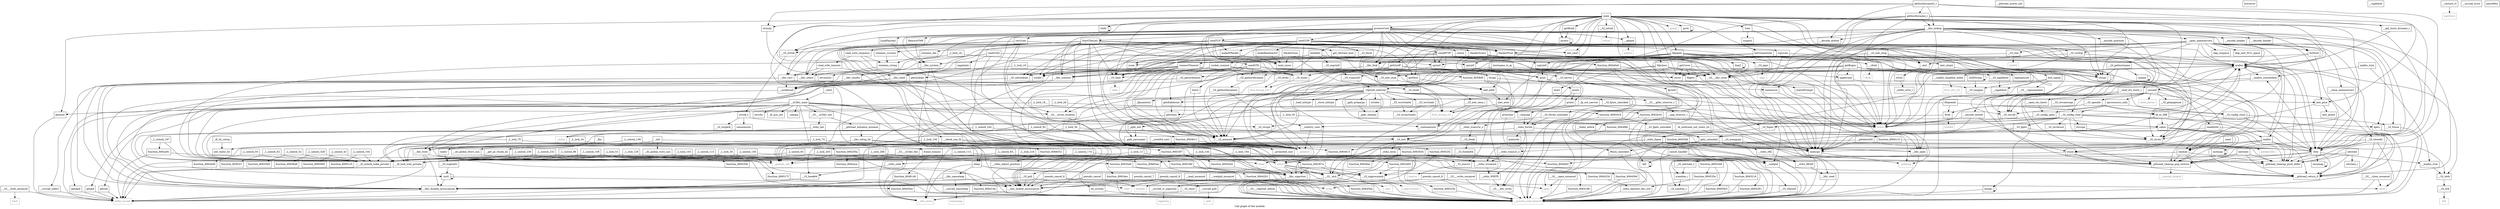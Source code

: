 digraph "Call graph of the module." {
  label="Call graph of the module.";
  node [shape=record];

  Node_matchPrompt [label="{matchPrompt}"];
  Node_contains_fail [label="{contains_fail}"];
  Node_contains_string [label="{contains_string}"];
  Node_chdir [label="{chdir}"];
  Node_readUntil [label="{readUntil}"];
  Node__stdio_init [label="{_stdio_init}"];
  Node_HackerScan2 [label="{HackerScan2}"];
  Node_StartTheLelz [label="{StartTheLelz}"];
  Node_LoopPayload [label="{LoopPayload}"];
  Node_botkiller [label="{botkiller}"];
  Node_dup2 [label="{dup2}"];
  Node_RemoveTMP [label="{RemoveTMP}"];
  Node___GI_inet_ntoa [label="{__GI_inet_ntoa}"];
  Node_sendSTD [label="{sendSTD}"];
  Node_function_805fc57 [label="{function_805fc57}"];
  Node__stdio_term [label="{_stdio_term}"];
  Node_getdtablesize [label="{getdtablesize}"];
  Node_socket_connect [label="{socket_connect}"];
  Node_geteuid [label="{geteuid}"];
  Node___syscall_select [label="{__syscall_select}"];
  Node_sendUDP [label="{sendUDP}"];
  Node___libc_select [label="{__libc_select}"];
  Node___GI_setsid [label="{__GI_setsid}"];
  Node___stdio_wcommit [label="{__stdio_wcommit}"];
  Node_sendTCP [label="{sendTCP}"];
  Node_HackerScan [label="{HackerScan}"];
  Node_csum [label="{csum}"];
  Node_tcpcsum [label="{tcpcsum}"];
  Node_getrlimit [label="{getrlimit}"];
  Node___GI_sigprocmask [label="{__GI_sigprocmask}"];
  Node_processCmd [label="{processCmd}"];
  Node_makeIPPacket [label="{makeIPPacket}"];
  Node___GI_vfprintf [label="{__GI_vfprintf}"];
  Node_ioctl [label="{ioctl}"];
  Node_initConnection [label="{initConnection}"];
  Node_sclose [label="{sclose}"];
  Node_kill [label="{kill}"];
  Node_sendHTTP [label="{sendHTTP}"];
  Node___GI_pipe [label="{__GI_pipe}"];
  Node___GI_time [label="{__GI_time}"];
  Node_getOurIP [label="{getOurIP}"];
  Node_isspace [label="{isspace}"];
  Node_getBuild [label="{getBuild}"];
  Node___GI_toupper [label="{__GI_toupper}"];
  Node_main [label="{main}"];
  Node___GI___errno_location [label="{__GI___errno_location}"];
  Node___GI___fcntl_nocancel [label="{__GI___fcntl_nocancel}"];
  Node_printf [color="gray50", fontcolor="gray50", label="{printf}"];
  Node_function_805fbf0 [label="{function_805fbf0}"];
  Node___libc_fcntl [label="{__libc_fcntl}"];
  Node___GI_snprintf [label="{__GI_snprintf}"];
  Node___GI__exit [label="{__GI__exit}"];
  Node_get_telstate_host [label="{get_telstate_host}"];
  Node_read_until_response [label="{read_until_response}"];
  Node_read_with_timeout [label="{read_with_timeout}"];
  Node_prctl [label="{prctl}"];
  Node_access [label="{access}"];
  Node___GI_vsnprintf [label="{__GI_vsnprintf}"];
  Node_contains_success [label="{contains_success}"];
  Node___GI_initstate_r [label="{__GI_initstate_r}"];
  Node_setstate_r [label="{setstate_r}"];
  Node_atol [label="{atol}"];
  Node_strtol [label="{strtol}"];
  Node__stdlib_strto_l [label="{_stdlib_strto_l}"];
  Node___GI_exit [label="{__GI_exit}"];
  Node_execl [label="{execl}"];
  Node_nprocessors_onln [label="{nprocessors_onln}"];
  Node_sysconf [label="{sysconf}"];
  Node___lll_lock_wait_private [label="{__lll_lock_wait_private}"];
  Node___lll_unlock_wake_private [label="{__lll_unlock_wake_private}"];
  Node___vfork [label="{__vfork}"];
  Node___libc_fork [label="{__libc_fork}"];
  Node_function_806295a [label="{function_806295a}"];
  Node_function_8062a81 [label="{function_8062a81}"];
  Node_function_8062aca [label="{function_8062aca}"];
  Node__L_lock_70 [label="{_L_lock_70}"];
  Node__L_unlock_167 [label="{_L_unlock_167}"];
  Node___linkin_atfork [label="{__linkin_atfork}"];
  Node___GI___register_atfork [label="{__GI___register_atfork}"];
  Node_function_8062b34 [label="{function_8062b34}"];
  Node_function_8062bd0 [label="{function_8062bd0}"];
  Node__L_lock_28 [label="{_L_lock_28}"];
  Node__L_unlock_93 [label="{_L_unlock_93}"];
  Node___getpid [label="{__getpid}"];
  Node___GI_raise [label="{__GI_raise}"];
  Node_sleep [label="{sleep}"];
  Node___GI___libc_close [label="{__GI___libc_close}"];
  Node___GI___close_nocancel [label="{__GI___close_nocancel}"];
  Node_pseudo_cancel_9 [label="{pseudo_cancel_9}"];
  Node___libc_open [label="{__libc_open}"];
  Node___GI___open_nocancel [label="{__GI___open_nocancel}"];
  Node_pseudo_cancel_8 [label="{pseudo_cancel_8}"];
  Node___GI___libc_write [label="{__GI___libc_write}"];
  Node___GI___write_nocancel [label="{__GI___write_nocancel}"];
  Node_pseudo_cancel_7 [label="{pseudo_cancel_7}"];
  Node___libc_read [label="{__libc_read}"];
  Node___read_nocancel [label="{__read_nocancel}"];
  Node_pseudo_cancel_6 [label="{pseudo_cancel_6}"];
  Node___waitpid [label="{__waitpid}"];
  Node___waitpid_nocancel [label="{__waitpid_nocancel}"];
  Node_pseudo_cancel [label="{pseudo_cancel}"];
  Node___libc_disable_asynccancel [label="{__libc_disable_asynccancel}"];
  Node___libc_enable_asynccancel [label="{__libc_enable_asynccancel}"];
  Node___pthread_return_0 [label="{__pthread_return_0}"];
  Node___pthread_mutex_init [label="{__pthread_mutex_init}"];
  Node__pthread_cleanup_push_defer [label="{_pthread_cleanup_push_defer}"];
  Node__pthread_cleanup_pop_restore [label="{_pthread_cleanup_pop_restore}"];
  Node___GI___uClibc_fini [label="{__GI___uClibc_fini}"];
  Node___check_one_fd [label="{__check_one_fd}"];
  Node___GI___uClibc_init [label="{__GI___uClibc_init}"];
  Node___uClibc_main [label="{__uClibc_main}"];
  Node_cancel_handler [label="{cancel_handler}"];
  Node_function_806336f [label="{function_806336f}"];
  Node_function_80633b9 [label="{function_80633b9}"];
  Node_do_system [label="{do_system}"];
  Node_function_80633f7 [label="{function_80633f7}"];
  Node_function_8063465 [label="{function_8063465}"];
  Node__ppfs_setargs [label="{_ppfs_setargs}"];
  Node__promoted_size [label="{_promoted_size}"];
  Node__ppfs_parsespec [label="{_ppfs_parsespec}"];
  Node___GI_fputs_unlocked [label="{__GI_fputs_unlocked}"];
  Node___GI_fwrite_unlocked [label="{__GI_fwrite_unlocked}"];
  Node_memcpy [label="{memcpy}"];
  Node___GI_memset [label="{__GI_memset}"];
  Node___GI_strchr [label="{__GI_strchr}"];
  Node___GI_strcoll [label="{__GI_strcoll}"];
  Node_strcpy [label="{strcpy}"];
  Node_strlen [color="gray50", fontcolor="gray50", label="{strlen}"];
  Node_strncpy [label="{strncpy}"];
  Node_strnlen [label="{strnlen}"];
  Node_strstr [label="{strstr}"];
  Node___GI___glibc_strerror_r [label="{__GI___glibc_strerror_r}"];
  Node___xpg_strerror_r [label="{__xpg_strerror_r}"];
  Node_bcopy [label="{bcopy}"];
  Node_bzero [label="{bzero}"];
  Node_strcasestr [label="{strcasestr}"];
  Node___GI_strtok [label="{__GI_strtok}"];
  Node_isatty [label="{isatty}"];
  Node___GI_tcgetattr [label="{__GI_tcgetattr}"];
  Node___GI_htons [label="{__GI_htons}"];
  Node___GI_htonl [label="{__GI_htonl}"];
  Node___GI_ntohs [label="{__GI_ntohs}"];
  Node___GI_ntohl [label="{__GI_ntohl}"];
  Node_hstrerror [label="{hstrerror}"];
  Node___GI_herror [label="{__GI_herror}"];
  Node___GI_inet_ntoa_r [label="{__GI_inet_ntoa_r}"];
  Node___GI_config_open [label="{__GI_config_open}"];
  Node___GI_wcrtomb [label="{__GI_wcrtomb}"];
  Node_inet_addr [label="{inet_addr}"];
  Node___GI_gethostbyname [label="{__GI_gethostbyname}"];
  Node___GI_gethostbyname2 [label="{__GI_gethostbyname2}"];
  Node___libc_connect [label="{__libc_connect}"];
  Node__L_unlock_62 [label="{_L_unlock_62}"];
  Node__charpad [label="{_charpad}"];
  Node__fp_out_narrow [label="{_fp_out_narrow}"];
  Node__vfprintf_internal [label="{_vfprintf_internal}"];
  Node__ppfs_init [label="{_ppfs_init}"];
  Node__ppfs_prepargs [label="{_ppfs_prepargs}"];
  Node___GI_getsockname [label="{__GI_getsockname}"];
  Node___GI_config_close [label="{__GI_config_close}"];
  Node_getsockopt [label="{getsockopt}"];
  Node___libc_recv [label="{__libc_recv}"];
  Node___libc_send [label="{__libc_send}"];
  Node___libc_sendto [label="{__libc_sendto}"];
  Node___GI_setsockopt [label="{__GI_setsockopt}"];
  Node_socket [label="{socket}"];
  Node___GI_sigaddset [label="{__GI_sigaddset}"];
  Node_sigemptyset [label="{sigemptyset}"];
  Node_bsd_signal [label="{bsd_signal}"];
  Node___GI___sigismember [label="{__GI___sigismember}"];
  Node___sigaddset [label="{__sigaddset}"];
  Node___sigdelset [label="{__sigdelset}"];
  Node___malloc_largebin_index [label="{__malloc_largebin_index}"];
  Node_malloc [label="{malloc}"];
  Node___malloc_trim [label="{__malloc_trim}"];
  Node___malloc_consolidate [label="{__malloc_consolidate}"];
  Node_free [label="{free}"];
  Node_malloc_trim [label="{malloc_trim}"];
  Node_abort [label="{abort}"];
  Node_rand [label="{rand}"];
  Node_random [label="{random}"];
  Node_setstate [label="{setstate}"];
  Node_initstate [label="{initstate}"];
  Node_srand [label="{srand}"];
  Node___GI_random_r [label="{__GI_random_r}"];
  Node_srandom_r [label="{srandom_r}"];
  Node_function_8066552 [label="{function_8066552}"];
  Node_function_80665ea [label="{function_80665ea}"];
  Node__L_lock_34 [label="{_L_lock_34}"];
  Node__L_unlock_108 [label="{_L_unlock_108}"];
  Node___stdio_READ [label="{__stdio_READ}"];
  Node___stdio_adjust_position [label="{__stdio_adjust_position}"];
  Node___stdio_rfill [label="{__stdio_rfill}"];
  Node___stdio_trans2r_o [label="{__stdio_trans2r_o}"];
  Node___stdio_seek [label="{__stdio_seek}"];
  Node_rawmemchr [label="{rawmemchr}"];
  Node___GI_mempcpy [label="{__GI_mempcpy}"];
  Node_inet_pton4 [label="{inet_pton4}"];
  Node_inet_pton [label="{inet_pton}"];
  Node_inet_ntop4 [label="{inet_ntop4}"];
  Node___GI_inet_ntop [label="{__GI_inet_ntop}"];
  Node___decode_dotted [label="{__decode_dotted}"];
  Node___dns_lookup [label="{__dns_lookup}"];
  Node_skip_nospace [label="{skip_nospace}"];
  Node_skip_and_NUL_space [label="{skip_and_NUL_space}"];
  Node___open_nameservers [label="{__open_nameservers}"];
  Node___close_nameservers [label="{__close_nameservers}"];
  Node___get_hosts_byname_r [label="{__get_hosts_byname_r}"];
  Node_gethostbyname_r [label="{gethostbyname_r}"];
  Node___GI_gethostname [label="{__GI_gethostname}"];
  Node___syscall_poll [label="{__syscall_poll}"];
  Node___GI_poll [label="{__GI_poll}"];
  Node___GI_stat [label="{__GI_stat}"];
  Node_uname [label="{uname}"];
  Node___GI_lseek64 [label="{__GI_lseek64}"];
  Node___GI_strdup [label="{__GI_strdup}"];
  Node___encode_header [label="{__encode_header}"];
  Node___decode_header [label="{__decode_header}"];
  Node___encode_question [label="{__encode_question}"];
  Node___open_etc_hosts [label="{__open_etc_hosts}"];
  Node___read_etc_hosts_r [label="{__read_etc_hosts_r}"];
  Node___GI_strcasecmp [label="{__GI_strcasecmp}"];
  Node___encode_dotted [label="{__encode_dotted}"];
  Node___do_global_ctors_aux [label="{__do_global_ctors_aux}"];
  Node__fini [label="{_fini}"];
  Node_llvm_ctlz_i32 [color="gray50", fontcolor="gray50", label="{llvm_ctlz_i32}"];
  Node_llvm_bswap_i32 [color="gray50", fontcolor="gray50", label="{llvm_bswap_i32}"];
  Node__memset [color="gray50", fontcolor="gray50", label="{_memset}"];
  Node__memcpy [color="gray50", fontcolor="gray50", label="{_memcpy}"];
  Node__strlen [color="gray50", fontcolor="gray50", label="{_strlen}"];
  Node_llvm_bswap_i16 [color="gray50", fontcolor="gray50", label="{llvm_bswap_i16}"];
  Node___libc_errno [color="gray50", fontcolor="gray50", label="{__libc_errno}"];
  Node_int80_syscall [color="gray50", fontcolor="gray50", label="{int80_syscall}"];
  Node_fcntl [color="gray50", fontcolor="gray50", label="{fcntl}"];
  Node_exit [color="gray50", fontcolor="gray50", label="{exit}"];
  Node_pipe [color="gray50", fontcolor="gray50", label="{pipe}"];
  Node_setsid [color="gray50", fontcolor="gray50", label="{setsid}"];
  Node_sigprocmask [color="gray50", fontcolor="gray50", label="{sigprocmask}"];
  Node_time [color="gray50", fontcolor="gray50", label="{time}"];
  Node_clock_getres [color="gray50", fontcolor="gray50", label="{clock_getres}"];
  Node_vfork [color="gray50", fontcolor="gray50", label="{vfork}"];
  Node_clone [color="gray50", fontcolor="gray50", label="{clone}"];
  Node_getpid [color="gray50", fontcolor="gray50", label="{getpid}"];
  Node_close [color="gray50", fontcolor="gray50", label="{close}"];
  Node_open [color="gray50", fontcolor="gray50", label="{open}"];
  Node_write [color="gray50", fontcolor="gray50", label="{write}"];
  Node_read [color="gray50", fontcolor="gray50", label="{read}"];
  Node_waitpid [color="gray50", fontcolor="gray50", label="{waitpid}"];
  Node_sigreturn [color="gray50", fontcolor="gray50", label="{sigreturn}"];
  Node_sigaction [color="gray50", fontcolor="gray50", label="{sigaction}"];
  Node_execve [color="gray50", fontcolor="gray50", label="{execve}"];
  Node_nanosleep [color="gray50", fontcolor="gray50", label="{nanosleep}"];
  Node_brk [color="gray50", fontcolor="gray50", label="{brk}"];
  Node_fstat64 [color="gray50", fontcolor="gray50", label="{fstat64}"];
  Node_getdents64 [color="gray50", fontcolor="gray50", label="{getdents64}"];
  Node_poll [color="gray50", fontcolor="gray50", label="{poll}"];
  Node_stat64 [color="gray50", fontcolor="gray50", label="{stat64}"];
  Node_abort [color="gray50", fontcolor="gray50", label="{abort}"];
  Node_function_80634a9 [label="{function_80634a9}"];
  Node_function_80634d2 [label="{function_80634d2}"];
  Node_function_80634ec [label="{function_80634ec}"];
  Node_function_8063504 [label="{function_8063504}"];
  Node_function_806367a [label="{function_806367a}"];
  Node_function_80636e8 [label="{function_80636e8}"];
  Node_function_80636ec [label="{function_80636ec}"];
  Node___libc_system [label="{__libc_system}"];
  Node__L_lock_30 [label="{_L_lock_30}"];
  Node__L_unlock_52 [label="{_L_unlock_52}"];
  Node__L_lock_74 [label="{_L_lock_74}"];
  Node__L_unlock_113 [label="{_L_unlock_113}"];
  Node__L_lock_129 [label="{_L_lock_129}"];
  Node__L_unlock_158 [label="{_L_unlock_158}"];
  Node__L_lock_288 [label="{_L_lock_288}"];
  Node__L_unlock_328 [label="{_L_unlock_328}"];
  Node___syscall_error [label="{__syscall_error}"];
  Node___restore_rt [label="{__restore_rt}"];
  Node___libc_sigaction [label="{__libc_sigaction}"];
  Node__setjmp [label="{_setjmp}"];
  Node_mmap [label="{mmap}"];
  Node___socketcall [label="{__socketcall}"];
  Node___syscall_rt_sigaction [label="{__syscall_rt_sigaction}"];
  Node___GI_execve [label="{__GI_execve}"];
  Node_getegid [label="{getegid}"];
  Node_getgid [label="{getgid}"];
  Node___GI_getpagesize [label="{__GI_getpagesize}"];
  Node_getuid [label="{getuid}"];
  Node_munmap [label="{munmap}"];
  Node___syscall_nanosleep [label="{__syscall_nanosleep}"];
  Node___libc_nanosleep [label="{__libc_nanosleep}"];
  Node___GI_sbrk [label="{__GI_sbrk}"];
  Node___GI_closedir [label="{__GI_closedir}"];
  Node_fd_to_DIR [label="{fd_to_DIR}"];
  Node___GI_opendir [label="{__GI_opendir}"];
  Node_fdopendir [label="{fdopendir}"];
  Node_readdir64 [label="{readdir64}"];
  Node___GI_config_read [label="{__GI_config_read}"];
  Node___GI_wcsrtombs [label="{__GI_wcsrtombs}"];
  Node___GI_wcsnrtombs [label="{__GI_wcsnrtombs}"];
  Node___GI_fclose [label="{__GI_fclose}"];
  Node_function_80640e6 [label="{function_80640e6}"];
  Node_function_806414e [label="{function_806414e}"];
  Node_function_806418b [label="{function_806418b}"];
  Node_function_80641c3 [label="{function_80641c3}"];
  Node_function_8064201 [label="{function_8064201}"];
  Node_function_8064234 [label="{function_8064234}"];
  Node__L_lock_18_ [label="{_L_lock_18_}"];
  Node__L_lock_53 [label="{_L_lock_53}"];
  Node__L_unlock_65 [label="{_L_unlock_65}"];
  Node__L_unlock_82 [label="{_L_unlock_82}"];
  Node__L_lock_103 [label="{_L_lock_103}"];
  Node__L_unlock_113_ [label="{_L_unlock_113_}"];
  Node___GI_fopen [label="{__GI_fopen}"];
  Node_fprintf [label="{fprintf}"];
  Node___stdio_WRITE [label="{__stdio_WRITE}"];
  Node__stdio_fopen [label="{_stdio_fopen}"];
  Node_function_806456a [label="{function_806456a}"];
  Node_function_806459d [label="{function_806459d}"];
  Node_function_80645e4 [label="{function_80645e4}"];
  Node_function_8064611 [label="{function_8064611}"];
  Node_function_8064615 [label="{function_8064615}"];
  Node__L_lock_205 [label="{_L_lock_205}"];
  Node__L_lock_216 [label="{_L_lock_216}"];
  Node__L_unlock_232 [label="{_L_unlock_232}"];
  Node__L_unlock_242 [label="{_L_unlock_242}"];
  Node___stdio_fwrite [label="{__stdio_fwrite}"];
  Node___stdio_trans2w_o [label="{__stdio_trans2w_o}"];
  Node__load_inttype [label="{_load_inttype}"];
  Node__store_inttype [label="{_store_inttype}"];
  Node__uintmaxtostr [label="{_uintmaxtostr}"];
  Node__fpmaxtostr [label="{_fpmaxtostr}"];
  Node___GI_fgetc [label="{__GI_fgetc}"];
  Node_function_8064f8b [label="{function_8064f8b}"];
  Node_function_8064fd3 [label="{function_8064fd3}"];
  Node__L_lock_35 [label="{_L_lock_35}"];
  Node__L_unlock_65_ [label="{_L_unlock_65_}"];
  Node_fgets [label="{fgets}"];
  Node_function_8065024 [label="{function_8065024}"];
  Node_function_8065065 [label="{function_8065065}"];
  Node__L_lock_18__ [label="{_L_lock_18__}"];
  Node__L_unlock_43 [label="{_L_unlock_43}"];
  Node__stdio_openlist_dec_use [label="{_stdio_openlist_dec_use}"];
  Node_function_80650b3 [label="{function_80650b3}"];
  Node_function_80650fd [label="{function_80650fd}"];
  Node_function_806517f [label="{function_806517f}"];
  Node_function_80651c5 [label="{function_80651c5}"];
  Node_fflush_unlocked [label="{fflush_unlocked}"];
  Node_function_806521d [label="{function_806521d}"];
  Node_function_806525a [label="{function_806525a}"];
  Node_function_8065281 [label="{function_8065281}"];
  Node_function_80652b8 [label="{function_80652b8}"];
  Node_function_80652f2 [label="{function_80652f2}"];
  Node_function_806535b [label="{function_806535b}"];
  Node_function_806535e [label="{function_806535e}"];
  Node__L_lock_13 [label="{_L_lock_13}"];
  Node__L_lock_30_ [label="{_L_lock_30_}"];
  Node__L_unlock_88 [label="{_L_unlock_88}"];
  Node__L_unlock_104 [label="{_L_unlock_104}"];
  Node__L_lock_144 [label="{_L_lock_144}"];
  Node__L_unlock_156 [label="{_L_unlock_156}"];
  Node__L_lock_164 [label="{_L_lock_164}"];
  Node__L_unlock_174 [label="{_L_unlock_174}"];
  Node__L_lock_195 [label="{_L_lock_195}"];
  Node__L_unlock_239 [label="{_L_unlock_239}"];
  Node_getc_unlocked [label="{getc_unlocked}"];
  Node___GI_fgets_unlocked [label="{__GI_fgets_unlocked}"];
  Node_memmove [label="{memmove}"];
  Node___GI_strchrnul [label="{__GI_strchrnul}"];
  Node_strrchr [label="{strrchr}"];
  Node_memrchr [label="{memrchr}"];
  Node_strcspn [label="{strcspn}"];
  Node___GI_strspn [label="{__GI_strspn}"];
  Node_strtok_r [label="{strtok_r}"];
  Node___GI_strpbrk [label="{__GI_strpbrk}"];
  Node_inet_aton [label="{inet_aton}"];
  Node_gethostbyname2_r [label="{gethostbyname2_r}"];
  Node_calloc [label="{calloc}"];
  Node_realloc [label="{realloc}"];
  Node_init_static_tls [label="{init_static_tls}"];
  Node__dl_tls_setup [label="{_dl_tls_setup}"];
  Node___libc_setup_tls [label="{__libc_setup_tls}"];
  Node___pthread_initialize_minimal [label="{__pthread_initialize_minimal}"];
  Node__dl_aux_init [label="{_dl_aux_init}"];
  Node__dl_nothread_init_static_tls [label="{_dl_nothread_init_static_tls}"];
  Node___GI_brk [label="{__GI_brk}"];
  Node_fstat [label="{fstat}"];
  Node_mremap [label="{mremap}"];
  Node___xstat64_conv [label="{__xstat64_conv}"];
  Node___xstat32_conv [label="{__xstat32_conv}"];
  Node___getdents64 [label="{__getdents64}"];
  Node___GI_fseek [label="{__GI_fseek}"];
  Node___GI_fseeko64 [label="{__GI_fseeko64}"];
  Node__L_lock_18 [label="{_L_lock_18}"];
  Node___pseudo_call [color="gray50", fontcolor="gray50", label="{__pseudo_call}"];
  Node___pseudo_branch [color="gray50", fontcolor="gray50", label="{__pseudo_branch}"];
  Node___pseudo_cond_branch [color="gray50", fontcolor="gray50", label="{__pseudo_cond_branch}"];
  Node__init [label="{_init}"];
  Node___get_pc_thunk_bx [label="{__get_pc_thunk_bx}"];
  Node___do_global_dtors_aux [label="{__do_global_dtors_aux}"];
  Node_frame_dummy [label="{frame_dummy}"];
  Node_function_8048140 [label="{function_8048140}"];
  Node__start [label="{_start}"];
  Node_init_rand [label="{init_rand}"];
  Node_rand_cmwc [label="{rand_cmwc}"];
  Node_trim [label="{trim}"];
  Node_printchar [label="{printchar}"];
  Node_prints [label="{prints}"];
  Node_negotiate [label="{negotiate}"];
  Node_printi [label="{printi}"];
  Node_print [label="{print}"];
  Node_zprintf [label="{zprintf}"];
  Node_sprintf [label="{sprintf}"];
  Node_szprintf [label="{szprintf}"];
  Node_HackerPrint [label="{HackerPrint}"];
  Node_fdpopen [label="{fdpopen}"];
  Node_fdpclose [label="{fdpclose}"];
  Node_fdgets [label="{fdgets}"];
  Node_parseHex [label="{parseHex}"];
  Node_wildString [label="{wildString}"];
  Node_getHost [label="{getHost}"];
  Node_uppercase [label="{uppercase}"];
  Node_getBogos [label="{getBogos}"];
  Node_getCores [label="{getCores}"];
  Node_makeRandomStr [label="{makeRandomStr}"];
  Node_recvLine [label="{recvLine}"];
  Node_hostname_to_ip [label="{hostname_to_ip}"];
  Node_connectTimeout [label="{connectTimeout}"];
  Node_listFork [label="{listFork}"];
  Node_matchPrompt -> Node_strlen;
  Node_contains_fail -> Node_contains_string;
  Node_contains_string -> Node_strcasestr;
  Node_chdir -> Node_chdir;
  Node_readUntil -> Node_matchPrompt;
  Node_readUntil -> Node___libc_select;
  Node_readUntil -> Node_strstr;
  Node_readUntil -> Node___libc_recv;
  Node_readUntil -> Node__memset;
  Node_readUntil -> Node_negotiate;
  Node__stdio_init -> Node_isatty;
  Node_HackerScan2 -> Node_inet_addr;
  Node_HackerScan2 -> Node_random;
  Node_HackerScan2 -> Node_szprintf;
  Node_StartTheLelz -> Node_contains_fail;
  Node_StartTheLelz -> Node_HackerScan2;
  Node_StartTheLelz -> Node___libc_select;
  Node_StartTheLelz -> Node_sclose;
  Node_StartTheLelz -> Node___GI_time;
  Node_StartTheLelz -> Node___GI___errno_location;
  Node_StartTheLelz -> Node___libc_fcntl;
  Node_StartTheLelz -> Node_get_telstate_host;
  Node_StartTheLelz -> Node_read_until_response;
  Node_StartTheLelz -> Node_contains_success;
  Node_StartTheLelz -> Node___GI_memset;
  Node_StartTheLelz -> Node_strlen;
  Node_StartTheLelz -> Node___GI_htons;
  Node_StartTheLelz -> Node___libc_connect;
  Node_StartTheLelz -> Node_getsockopt;
  Node_StartTheLelz -> Node___libc_send;
  Node_StartTheLelz -> Node_socket;
  Node_StartTheLelz -> Node_malloc;
  Node_StartTheLelz -> Node_srand;
  Node_StartTheLelz -> Node__memset;
  Node_StartTheLelz -> Node_rand_cmwc;
  Node_StartTheLelz -> Node_HackerPrint;
  Node_LoopPayload -> Node___libc_system;
  Node_botkiller -> Node___GI_snprintf;
  Node_botkiller -> Node_sleep;
  Node_botkiller -> Node_memcpy;
  Node_botkiller -> Node___GI_memset;
  Node_botkiller -> Node___libc_system;
  Node_botkiller -> Node_sprintf;
  Node_dup2 -> Node_dup2;
  Node_RemoveTMP -> Node___libc_system;
  Node___GI_inet_ntoa -> Node___GI_inet_ntoa_r;
  Node_sendSTD -> Node___GI_time;
  Node_sendSTD -> Node___GI__exit;
  Node_sendSTD -> Node___GI___libc_close;
  Node_sendSTD -> Node_memcpy;
  Node_sendSTD -> Node_bcopy;
  Node_sendSTD -> Node_bzero;
  Node_sendSTD -> Node___GI_gethostbyname;
  Node_sendSTD -> Node___libc_connect;
  Node_sendSTD -> Node___libc_send;
  Node_sendSTD -> Node_socket;
  Node_sendSTD -> Node_random;
  Node__stdio_term -> Node___stdio_wcommit;
  Node__stdio_term -> Node___pseudo_cond_branch;
  Node_getdtablesize -> Node_getrlimit;
  Node_socket_connect -> Node_bcopy;
  Node_socket_connect -> Node___GI_htons;
  Node_socket_connect -> Node___GI_gethostbyname;
  Node_socket_connect -> Node___libc_connect;
  Node_socket_connect -> Node___GI_setsockopt;
  Node_socket_connect -> Node_socket;
  Node_geteuid -> Node_int80_syscall;
  Node___syscall_select -> Node_int80_syscall;
  Node_sendUDP -> Node_HackerScan2;
  Node_sendUDP -> Node_csum;
  Node_sendUDP -> Node_makeIPPacket;
  Node_sendUDP -> Node___GI_time;
  Node_sendUDP -> Node___GI_memset;
  Node_sendUDP -> Node___GI_htons;
  Node_sendUDP -> Node___GI_htonl;
  Node_sendUDP -> Node___libc_sendto;
  Node_sendUDP -> Node___GI_setsockopt;
  Node_sendUDP -> Node_socket;
  Node_sendUDP -> Node_malloc;
  Node_sendUDP -> Node_random;
  Node_sendUDP -> Node_srand;
  Node_sendUDP -> Node_init_rand;
  Node_sendUDP -> Node_rand_cmwc;
  Node_sendUDP -> Node_HackerPrint;
  Node_sendUDP -> Node_getHost;
  Node_sendUDP -> Node_makeRandomStr;
  Node___libc_select -> Node___syscall_select;
  Node___libc_select -> Node___libc_disable_asynccancel;
  Node___libc_select -> Node___libc_enable_asynccancel;
  Node___GI_setsid -> Node_setsid;
  Node___stdio_wcommit -> Node___stdio_WRITE;
  Node_sendTCP -> Node_HackerScan2;
  Node_sendTCP -> Node_csum;
  Node_sendTCP -> Node_tcpcsum;
  Node_sendTCP -> Node_makeIPPacket;
  Node_sendTCP -> Node___GI_time;
  Node_sendTCP -> Node___GI_memset;
  Node_sendTCP -> Node___GI_strcoll;
  Node_sendTCP -> Node___GI_strtok;
  Node_sendTCP -> Node___GI_htons;
  Node_sendTCP -> Node___GI_htonl;
  Node_sendTCP -> Node___libc_sendto;
  Node_sendTCP -> Node___GI_setsockopt;
  Node_sendTCP -> Node_socket;
  Node_sendTCP -> Node_rand_cmwc;
  Node_sendTCP -> Node_HackerPrint;
  Node_sendTCP -> Node_getHost;
  Node_HackerScan -> Node___GI_ntohl;
  Node_HackerScan -> Node_rand_cmwc;
  Node_tcpcsum -> Node_csum;
  Node_tcpcsum -> Node_memcpy;
  Node_tcpcsum -> Node___GI_htons;
  Node_tcpcsum -> Node_malloc;
  Node_tcpcsum -> Node_free;
  Node_getrlimit -> Node_int80_syscall;
  Node___GI_sigprocmask -> Node_sigprocmask;
  Node_processCmd -> Node_StartTheLelz;
  Node_processCmd -> Node_LoopPayload;
  Node_processCmd -> Node_botkiller;
  Node_processCmd -> Node_RemoveTMP;
  Node_processCmd -> Node___GI_inet_ntoa;
  Node_processCmd -> Node_sendSTD;
  Node_processCmd -> Node_sendUDP;
  Node_processCmd -> Node_sendTCP;
  Node_processCmd -> Node_kill;
  Node_processCmd -> Node_sendHTTP;
  Node_processCmd -> Node___GI__exit;
  Node_processCmd -> Node_atol;
  Node_processCmd -> Node___GI_exit;
  Node_processCmd -> Node___libc_fork;
  Node_processCmd -> Node___getpid;
  Node_processCmd -> Node___GI_strchr;
  Node_processCmd -> Node___GI_strcoll;
  Node_processCmd -> Node___GI_strtok;
  Node_processCmd -> Node___libc_system;
  Node_processCmd -> Node_HackerPrint;
  Node_processCmd -> Node_listFork;
  Node_makeIPPacket -> Node_rand_cmwc;
  Node___GI_vfprintf -> Node___pseudo_cond_branch;
  Node_ioctl -> Node_ioctl;
  Node_ioctl -> Node___libc_disable_asynccancel;
  Node_ioctl -> Node___libc_enable_asynccancel;
  Node_initConnection -> Node_atol;
  Node_initConnection -> Node___GI___libc_close;
  Node_initConnection -> Node___GI_memset;
  Node_initConnection -> Node___GI_strchr;
  Node_initConnection -> Node_strcpy;
  Node_initConnection -> Node_socket;
  Node_initConnection -> Node_connectTimeout;
  Node_sclose -> Node___GI___libc_close;
  Node_kill -> Node_kill;
  Node_sendHTTP -> Node_socket_connect;
  Node_sendHTTP -> Node___GI_time;
  Node_sendHTTP -> Node___GI__exit;
  Node_sendHTTP -> Node___libc_fork;
  Node_sendHTTP -> Node___GI___libc_close;
  Node_sendHTTP -> Node___GI___libc_write;
  Node_sendHTTP -> Node_memcpy;
  Node_sendHTTP -> Node_strlen;
  Node_sendHTTP -> Node_random;
  Node_sendHTTP -> Node_sprintf;
  Node___GI_pipe -> Node_pipe;
  Node___GI_time -> Node_time;
  Node_getOurIP -> Node_ioctl;
  Node_getOurIP -> Node___GI___libc_close;
  Node_getOurIP -> Node___libc_open;
  Node_getOurIP -> Node___GI_memset;
  Node_getOurIP -> Node_strcpy;
  Node_getOurIP -> Node_strstr;
  Node_getOurIP -> Node___GI_htons;
  Node_getOurIP -> Node_inet_addr;
  Node_getOurIP -> Node___libc_connect;
  Node_getOurIP -> Node___GI_getsockname;
  Node_getOurIP -> Node_socket;
  Node_getOurIP -> Node_fdgets;
  Node_getBuild -> Node_access;
  Node_main -> Node_chdir;
  Node_main -> Node___GI_inet_ntoa;
  Node_main -> Node_geteuid;
  Node_main -> Node___GI_setsid;
  Node_main -> Node_processCmd;
  Node_main -> Node_initConnection;
  Node_main -> Node___GI_time;
  Node_main -> Node_getOurIP;
  Node_main -> Node_getBuild;
  Node_main -> Node___GI_toupper;
  Node_main -> Node_printf;
  Node_main -> Node_prctl;
  Node_main -> Node_access;
  Node_main -> Node___GI_exit;
  Node_main -> Node___libc_fork;
  Node_main -> Node___getpid;
  Node_main -> Node_sleep;
  Node_main -> Node___waitpid;
  Node_main -> Node___GI_memset;
  Node_main -> Node___GI_strcoll;
  Node_main -> Node_strcpy;
  Node_main -> Node_strlen;
  Node_main -> Node_strncpy;
  Node_main -> Node_strstr;
  Node_main -> Node___GI_strtok;
  Node_main -> Node_bsd_signal;
  Node_main -> Node_malloc;
  Node_main -> Node_free;
  Node_main -> Node_srand;
  Node_main -> Node_init_rand;
  Node_main -> Node_trim;
  Node_main -> Node_sprintf;
  Node_main -> Node_szprintf;
  Node_main -> Node_HackerPrint;
  Node_main -> Node_fdpopen;
  Node_main -> Node_fdpclose;
  Node_main -> Node_fdgets;
  Node_main -> Node_recvLine;
  Node_main -> Node_listFork;
  Node___GI___errno_location -> Node_abort;
  Node___GI___fcntl_nocancel -> Node_int80_syscall;
  Node___GI___fcntl_nocancel -> Node_fcntl;
  Node_function_805fbf0 -> Node__vfprintf_internal;
  Node_function_805fbf0 -> Node___stdio_trans2w_o;
  Node_function_805fbf0 -> Node___pseudo_cond_branch;
  Node___libc_fcntl -> Node___libc_disable_asynccancel;
  Node___libc_fcntl -> Node___libc_enable_asynccancel;
  Node___libc_fcntl -> Node_int80_syscall;
  Node___GI_snprintf -> Node___GI_vsnprintf;
  Node___GI__exit -> Node_int80_syscall;
  Node___GI__exit -> Node_exit;
  Node_get_telstate_host -> Node___GI_inet_ntoa;
  Node_read_until_response -> Node_contains_string;
  Node_read_until_response -> Node_read_with_timeout;
  Node_read_until_response -> Node___GI_memset;
  Node_read_with_timeout -> Node___libc_select;
  Node_read_with_timeout -> Node___libc_recv;
  Node_read_with_timeout -> Node__memset;
  Node_prctl -> Node_prctl;
  Node_access -> Node_access;
  Node___GI_vsnprintf -> Node__vfprintf_internal;
  Node_contains_success -> Node_contains_string;
  Node___GI_initstate_r -> Node_srandom_r;
  Node_atol -> Node_strtol;
  Node_strtol -> Node__stdlib_strto_l;
  Node___GI_exit -> Node__stdio_term;
  Node___GI_exit -> Node___GI__exit;
  Node___GI_exit -> Node___pthread_return_0;
  Node___GI_exit -> Node__pthread_cleanup_push_defer;
  Node___GI_exit -> Node__pthread_cleanup_pop_restore;
  Node___GI_exit -> Node___GI___uClibc_fini;
  Node___GI_exit -> Node___libc_errno;
  Node_execl -> Node___GI_execve;
  Node_nprocessors_onln -> Node___GI_strcoll;
  Node_nprocessors_onln -> Node___GI_config_open;
  Node_nprocessors_onln -> Node___GI_config_close;
  Node_nprocessors_onln -> Node___GI_config_read;
  Node_sysconf -> Node_getdtablesize;
  Node_sysconf -> Node_getrlimit;
  Node_sysconf -> Node_nprocessors_onln;
  Node_sysconf -> Node_clock_getres;
  Node_sysconf -> Node___GI_getpagesize;
  Node_sysconf -> Node___GI_closedir;
  Node_sysconf -> Node___GI_opendir;
  Node_sysconf -> Node_readdir64;
  Node___lll_lock_wait_private -> Node_int80_syscall;
  Node___lll_unlock_wake_private -> Node_int80_syscall;
  Node___vfork -> Node_vfork;
  Node___vfork -> Node___pseudo_cond_branch;
  Node___libc_fork -> Node___pseudo_call;
  Node___libc_fork -> Node___pseudo_cond_branch;
  Node_function_806295a -> Node_function_8062aca;
  Node_function_806295a -> Node_clone;
  Node_function_806295a -> Node___pseudo_call;
  Node_function_806295a -> Node___pseudo_cond_branch;
  Node_function_8062a81 -> Node_int80_syscall;
  Node_function_8062a81 -> Node___pseudo_call;
  Node__L_lock_70 -> Node___lll_lock_wait_private;
  Node__L_lock_70 -> Node_function_806295a;
  Node__L_unlock_167 -> Node___lll_unlock_wake_private;
  Node__L_unlock_167 -> Node_function_8062a81;
  Node___GI___register_atfork -> Node___pseudo_cond_branch;
  Node_function_8062b34 -> Node___linkin_atfork;
  Node_function_8062b34 -> Node_calloc;
  Node_function_8062b34 -> Node___pseudo_cond_branch;
  Node__L_lock_28 -> Node___lll_lock_wait_private;
  Node__L_lock_28 -> Node_function_8062b34;
  Node__L_unlock_93 -> Node___lll_unlock_wake_private;
  Node__L_unlock_93 -> Node_function_8062bd0;
  Node___getpid -> Node_getpid;
  Node___GI_raise -> Node_int80_syscall;
  Node_sleep -> Node___GI_sigprocmask;
  Node_sleep -> Node___libc_errno;
  Node_sleep -> Node___libc_sigaction;
  Node_sleep -> Node___libc_nanosleep;
  Node___GI___libc_close -> Node___pseudo_cond_branch;
  Node___GI___close_nocancel -> Node_close;
  Node___GI___close_nocancel -> Node___pseudo_cond_branch;
  Node_pseudo_cancel_9 -> Node___libc_disable_asynccancel;
  Node_pseudo_cancel_9 -> Node___libc_enable_asynccancel;
  Node_pseudo_cancel_9 -> Node_close;
  Node_pseudo_cancel_9 -> Node___pseudo_cond_branch;
  Node___libc_open -> Node___pseudo_cond_branch;
  Node___GI___open_nocancel -> Node_open;
  Node___GI___open_nocancel -> Node___pseudo_cond_branch;
  Node_pseudo_cancel_8 -> Node___libc_disable_asynccancel;
  Node_pseudo_cancel_8 -> Node___libc_enable_asynccancel;
  Node_pseudo_cancel_8 -> Node_open;
  Node_pseudo_cancel_8 -> Node___pseudo_cond_branch;
  Node___GI___libc_write -> Node___pseudo_cond_branch;
  Node___GI___write_nocancel -> Node_write;
  Node___GI___write_nocancel -> Node___pseudo_cond_branch;
  Node_pseudo_cancel_7 -> Node___libc_disable_asynccancel;
  Node_pseudo_cancel_7 -> Node___libc_enable_asynccancel;
  Node_pseudo_cancel_7 -> Node_write;
  Node_pseudo_cancel_7 -> Node___pseudo_cond_branch;
  Node___libc_read -> Node___pseudo_cond_branch;
  Node___read_nocancel -> Node_read;
  Node___read_nocancel -> Node___pseudo_cond_branch;
  Node_pseudo_cancel_6 -> Node___libc_disable_asynccancel;
  Node_pseudo_cancel_6 -> Node___libc_enable_asynccancel;
  Node_pseudo_cancel_6 -> Node_read;
  Node_pseudo_cancel_6 -> Node___pseudo_cond_branch;
  Node___waitpid -> Node___pseudo_cond_branch;
  Node___waitpid_nocancel -> Node_waitpid;
  Node___waitpid_nocancel -> Node___pseudo_cond_branch;
  Node_pseudo_cancel -> Node___libc_disable_asynccancel;
  Node_pseudo_cancel -> Node___libc_enable_asynccancel;
  Node_pseudo_cancel -> Node_waitpid;
  Node_pseudo_cancel -> Node___pseudo_cond_branch;
  Node___libc_disable_asynccancel -> Node_int80_syscall;
  Node___libc_enable_asynccancel -> Node___libc_errno;
  Node__pthread_cleanup_pop_restore -> Node___pseudo_branch;
  Node___GI___uClibc_fini -> Node___libc_errno;
  Node___GI___uClibc_fini -> Node___pseudo_call;
  Node___check_one_fd -> Node___libc_fcntl;
  Node___check_one_fd -> Node___libc_open;
  Node___check_one_fd -> Node_abort;
  Node___GI___uClibc_init -> Node__stdio_init;
  Node___GI___uClibc_init -> Node___pthread_initialize_minimal;
  Node___uClibc_main -> Node_geteuid;
  Node___uClibc_main -> Node___GI___errno_location;
  Node___uClibc_main -> Node___GI_exit;
  Node___uClibc_main -> Node___check_one_fd;
  Node___uClibc_main -> Node___GI___uClibc_init;
  Node___uClibc_main -> Node_abort;
  Node___uClibc_main -> Node__memset;
  Node___uClibc_main -> Node___libc_errno;
  Node___uClibc_main -> Node__setjmp;
  Node___uClibc_main -> Node_getegid;
  Node___uClibc_main -> Node_getgid;
  Node___uClibc_main -> Node_getuid;
  Node___uClibc_main -> Node_strrchr;
  Node___uClibc_main -> Node__dl_aux_init;
  Node___uClibc_main -> Node___pseudo_call;
  Node_cancel_handler -> Node_kill;
  Node_cancel_handler -> Node___waitpid;
  Node_cancel_handler -> Node___pseudo_cond_branch;
  Node_function_806336f -> Node___libc_sigaction;
  Node_function_806336f -> Node___pseudo_cond_branch;
  Node_do_system -> Node___pseudo_cond_branch;
  Node_function_80633f7 -> Node_function_80634d2;
  Node_function_80633f7 -> Node_function_80634ec;
  Node_function_80633f7 -> Node___libc_sigaction;
  Node_function_80633f7 -> Node___pseudo_cond_branch;
  Node_function_8063465 -> Node___GI_sigprocmask;
  Node_function_8063465 -> Node___pseudo_cond_branch;
  Node__ppfs_parsespec -> Node__promoted_size;
  Node__ppfs_parsespec -> Node_memcpy;
  Node__ppfs_parsespec -> Node___pseudo_call;
  Node___GI_fputs_unlocked -> Node___GI_fwrite_unlocked;
  Node___GI_fputs_unlocked -> Node_strlen;
  Node___GI_fwrite_unlocked -> Node___stdio_fwrite;
  Node___GI_fwrite_unlocked -> Node___stdio_trans2w_o;
  Node_memcpy -> Node__memcpy;
  Node___GI_memset -> Node__memset;
  Node_strncpy -> Node__memset;
  Node___GI___glibc_strerror_r -> Node___xpg_strerror_r;
  Node___xpg_strerror_r -> Node_memcpy;
  Node___xpg_strerror_r -> Node_strlen;
  Node___xpg_strerror_r -> Node__uintmaxtostr;
  Node_bcopy -> Node_memmove;
  Node_bzero -> Node___GI_memset;
  Node___GI_strtok -> Node_strtok_r;
  Node_isatty -> Node___GI_tcgetattr;
  Node___GI_tcgetattr -> Node_ioctl;
  Node___GI_htons -> Node_llvm_bswap_i16;
  Node___GI_htonl -> Node_llvm_bswap_i32;
  Node___GI_ntohs -> Node_llvm_bswap_i16;
  Node___GI_ntohl -> Node_llvm_bswap_i32;
  Node___GI_herror -> Node_fprintf;
  Node___GI_inet_ntoa_r -> Node_llvm_bswap_i32;
  Node___GI_inet_ntoa_r -> Node__uintmaxtostr;
  Node___GI_config_open -> Node___GI_fopen;
  Node___GI_config_open -> Node_calloc;
  Node___GI_wcrtomb -> Node___GI_wcsnrtombs;
  Node_inet_addr -> Node_inet_aton;
  Node___GI_gethostbyname -> Node___GI_gethostbyname2;
  Node___GI_gethostbyname2 -> Node_abort;
  Node___libc_connect -> Node___libc_disable_asynccancel;
  Node___libc_connect -> Node___libc_enable_asynccancel;
  Node___libc_connect -> Node___socketcall;
  Node__L_unlock_62 -> Node_function_805fc57;
  Node__L_unlock_62 -> Node___lll_unlock_wake_private;
  Node__charpad -> Node___stdio_fwrite;
  Node__fp_out_narrow -> Node_strlen;
  Node__fp_out_narrow -> Node__charpad;
  Node__fp_out_narrow -> Node___stdio_fwrite;
  Node__vfprintf_internal -> Node__ppfs_setargs;
  Node__vfprintf_internal -> Node__ppfs_parsespec;
  Node__vfprintf_internal -> Node___GI_fputs_unlocked;
  Node__vfprintf_internal -> Node_strlen;
  Node__vfprintf_internal -> Node_strnlen;
  Node__vfprintf_internal -> Node___GI___glibc_strerror_r;
  Node__vfprintf_internal -> Node___GI_wcrtomb;
  Node__vfprintf_internal -> Node__charpad;
  Node__vfprintf_internal -> Node__ppfs_init;
  Node__vfprintf_internal -> Node__ppfs_prepargs;
  Node__vfprintf_internal -> Node___GI_wcsrtombs;
  Node__vfprintf_internal -> Node___stdio_fwrite;
  Node__vfprintf_internal -> Node__load_inttype;
  Node__vfprintf_internal -> Node__store_inttype;
  Node__vfprintf_internal -> Node__uintmaxtostr;
  Node__vfprintf_internal -> Node__fpmaxtostr;
  Node__vfprintf_internal -> Node___pseudo_call;
  Node__ppfs_init -> Node__ppfs_parsespec;
  Node__ppfs_init -> Node__memset;
  Node__ppfs_prepargs -> Node__ppfs_setargs;
  Node___GI_getsockname -> Node___socketcall;
  Node___GI_config_close -> Node_free;
  Node___GI_config_close -> Node___GI_fclose;
  Node_getsockopt -> Node___socketcall;
  Node___libc_recv -> Node___libc_disable_asynccancel;
  Node___libc_recv -> Node___libc_enable_asynccancel;
  Node___libc_recv -> Node___socketcall;
  Node___libc_send -> Node___libc_disable_asynccancel;
  Node___libc_send -> Node___libc_enable_asynccancel;
  Node___libc_send -> Node___socketcall;
  Node___libc_sendto -> Node___libc_disable_asynccancel;
  Node___libc_sendto -> Node___libc_enable_asynccancel;
  Node___libc_sendto -> Node___socketcall;
  Node___GI_setsockopt -> Node___socketcall;
  Node_socket -> Node___socketcall;
  Node___GI_sigaddset -> Node___sigaddset;
  Node_bsd_signal -> Node___GI___sigismember;
  Node_bsd_signal -> Node___sigaddset;
  Node_bsd_signal -> Node___libc_sigaction;
  Node___malloc_largebin_index -> Node_llvm_ctlz_i32;
  Node_malloc -> Node___pthread_return_0;
  Node_malloc -> Node__pthread_cleanup_push_defer;
  Node_malloc -> Node__pthread_cleanup_pop_restore;
  Node_malloc -> Node___malloc_largebin_index;
  Node_malloc -> Node_malloc;
  Node_malloc -> Node___malloc_consolidate;
  Node_malloc -> Node_free;
  Node_malloc -> Node_mmap;
  Node_malloc -> Node___GI_sbrk;
  Node___malloc_trim -> Node___GI_sbrk;
  Node___malloc_consolidate -> Node_sysconf;
  Node___malloc_consolidate -> Node_abort;
  Node_free -> Node___pthread_return_0;
  Node_free -> Node__pthread_cleanup_push_defer;
  Node_free -> Node__pthread_cleanup_pop_restore;
  Node_free -> Node___malloc_trim;
  Node_free -> Node___malloc_consolidate;
  Node_free -> Node_abort;
  Node_free -> Node_munmap;
  Node_malloc_trim -> Node___malloc_trim;
  Node_malloc_trim -> Node___malloc_consolidate;
  Node_abort -> Node___GI_sigprocmask;
  Node_abort -> Node___GI__exit;
  Node_abort -> Node___GI_raise;
  Node_abort -> Node___pthread_return_0;
  Node_abort -> Node___libc_sigaction;
  Node_rand -> Node_random;
  Node_random -> Node___pthread_return_0;
  Node_random -> Node__pthread_cleanup_push_defer;
  Node_random -> Node__pthread_cleanup_pop_restore;
  Node_random -> Node___GI_random_r;
  Node_setstate -> Node_setstate_r;
  Node_setstate -> Node___pthread_return_0;
  Node_setstate -> Node__pthread_cleanup_push_defer;
  Node_setstate -> Node__pthread_cleanup_pop_restore;
  Node_initstate -> Node___GI_initstate_r;
  Node_initstate -> Node___pthread_return_0;
  Node_initstate -> Node__pthread_cleanup_push_defer;
  Node_initstate -> Node__pthread_cleanup_pop_restore;
  Node_srand -> Node___pthread_return_0;
  Node_srand -> Node__pthread_cleanup_push_defer;
  Node_srand -> Node__pthread_cleanup_pop_restore;
  Node_srand -> Node_srandom_r;
  Node_srandom_r -> Node___GI_random_r;
  Node_function_8066552 -> Node___stdio_wcommit;
  Node_function_8066552 -> Node___stdio_adjust_position;
  Node_function_8066552 -> Node___stdio_seek;
  Node_function_8066552 -> Node___pseudo_cond_branch;
  Node__L_lock_34 -> Node___lll_lock_wait_private;
  Node__L_lock_34 -> Node_function_8066552;
  Node__L_unlock_108 -> Node___lll_unlock_wake_private;
  Node__L_unlock_108 -> Node_function_80665ea;
  Node___stdio_READ -> Node___libc_read;
  Node___stdio_rfill -> Node___stdio_READ;
  Node___stdio_trans2r_o -> Node___stdio_wcommit;
  Node___stdio_seek -> Node___GI_lseek64;
  Node_rawmemchr -> Node__strlen;
  Node___GI_mempcpy -> Node_memcpy;
  Node_inet_pton -> Node___GI_strchr;
  Node_inet_pton -> Node_inet_pton4;
  Node_inet_ntop4 -> Node_strcpy;
  Node_inet_ntop4 -> Node_strlen;
  Node___GI_inet_ntop -> Node_strcpy;
  Node___GI_inet_ntop -> Node_strlen;
  Node___GI_inet_ntop -> Node_inet_ntop4;
  Node___GI_inet_ntop -> Node__memset;
  Node___GI_inet_ntop -> Node_sprintf;
  Node___decode_dotted -> Node_memcpy;
  Node___dns_lookup -> Node___GI___libc_close;
  Node___dns_lookup -> Node___pthread_return_0;
  Node___dns_lookup -> Node__pthread_cleanup_push_defer;
  Node___dns_lookup -> Node__pthread_cleanup_pop_restore;
  Node___dns_lookup -> Node_memcpy;
  Node___dns_lookup -> Node_strcpy;
  Node___dns_lookup -> Node_strlen;
  Node___dns_lookup -> Node___libc_connect;
  Node___dns_lookup -> Node___libc_recv;
  Node___dns_lookup -> Node___libc_send;
  Node___dns_lookup -> Node_socket;
  Node___dns_lookup -> Node_malloc;
  Node___dns_lookup -> Node_free;
  Node___dns_lookup -> Node___decode_dotted;
  Node___dns_lookup -> Node___open_nameservers;
  Node___dns_lookup -> Node___GI_poll;
  Node___dns_lookup -> Node___GI_strdup;
  Node___dns_lookup -> Node___encode_header;
  Node___dns_lookup -> Node___decode_header;
  Node___dns_lookup -> Node___encode_question;
  Node___dns_lookup -> Node__memset;
  Node___dns_lookup -> Node__memcpy;
  Node___open_nameservers -> Node_atol;
  Node___open_nameservers -> Node_memcpy;
  Node___open_nameservers -> Node___GI_strchr;
  Node___open_nameservers -> Node___GI_strcoll;
  Node___open_nameservers -> Node_malloc;
  Node___open_nameservers -> Node_free;
  Node___open_nameservers -> Node_inet_pton;
  Node___open_nameservers -> Node_skip_nospace;
  Node___open_nameservers -> Node_skip_and_NUL_space;
  Node___open_nameservers -> Node___close_nameservers;
  Node___open_nameservers -> Node___GI_gethostname;
  Node___open_nameservers -> Node___GI_stat;
  Node___open_nameservers -> Node___GI_strdup;
  Node___open_nameservers -> Node__memset;
  Node___open_nameservers -> Node___libc_errno;
  Node___open_nameservers -> Node___GI_fclose;
  Node___open_nameservers -> Node___GI_fopen;
  Node___open_nameservers -> Node_fgets;
  Node___open_nameservers -> Node_realloc;
  Node___close_nameservers -> Node_free;
  Node___get_hosts_byname_r -> Node___read_etc_hosts_r;
  Node_gethostbyname_r -> Node_memcpy;
  Node_gethostbyname_r -> Node_strcpy;
  Node_gethostbyname_r -> Node_strlen;
  Node_gethostbyname_r -> Node_free;
  Node_gethostbyname_r -> Node___dns_lookup;
  Node_gethostbyname_r -> Node___get_hosts_byname_r;
  Node_gethostbyname_r -> Node_memmove;
  Node_gethostbyname_r -> Node_inet_aton;
  Node___GI_gethostname -> Node_strcpy;
  Node___GI_gethostname -> Node_strlen;
  Node___GI_gethostname -> Node_uname;
  Node___syscall_poll -> Node_poll;
  Node___GI_poll -> Node___libc_disable_asynccancel;
  Node___GI_poll -> Node___libc_enable_asynccancel;
  Node___GI_poll -> Node___syscall_poll;
  Node___GI_stat -> Node_stat64;
  Node___GI_stat -> Node___xstat32_conv;
  Node_uname -> Node_uname;
  Node___GI_lseek64 -> Node_int80_syscall;
  Node___GI_strdup -> Node_memcpy;
  Node___GI_strdup -> Node_strlen;
  Node___GI_strdup -> Node_malloc;
  Node___encode_question -> Node___encode_dotted;
  Node___open_etc_hosts -> Node___GI_config_open;
  Node___read_etc_hosts_r -> Node___GI_strcoll;
  Node___read_etc_hosts_r -> Node___GI_config_close;
  Node___read_etc_hosts_r -> Node_inet_pton;
  Node___read_etc_hosts_r -> Node___open_etc_hosts;
  Node___read_etc_hosts_r -> Node___GI_strcasecmp;
  Node___read_etc_hosts_r -> Node___GI_config_read;
  Node___encode_dotted -> Node_memcpy;
  Node___encode_dotted -> Node___GI_strchr;
  Node___encode_dotted -> Node_strlen;
  Node___do_global_ctors_aux -> Node___pseudo_call;
  Node__fini -> Node___get_pc_thunk_bx;
  Node__fini -> Node___do_global_dtors_aux;
  Node_function_80634a9 -> Node___libc_sigaction;
  Node_function_80634a9 -> Node___pseudo_cond_branch;
  Node_function_80634d2 -> Node___libc_sigaction;
  Node_function_80634ec -> Node___pseudo_cond_branch;
  Node_function_8063504 -> Node___GI_sigprocmask;
  Node_function_8063504 -> Node___GI__exit;
  Node_function_8063504 -> Node___waitpid;
  Node_function_8063504 -> Node__pthread_cleanup_push_defer;
  Node_function_8063504 -> Node__pthread_cleanup_pop_restore;
  Node_function_8063504 -> Node_clone;
  Node_function_8063504 -> Node_function_80636ec;
  Node_function_8063504 -> Node___libc_sigaction;
  Node_function_8063504 -> Node___GI_execve;
  Node_function_8063504 -> Node___pseudo_cond_branch;
  Node_function_806367a -> Node___GI_sigprocmask;
  Node_function_806367a -> Node___libc_sigaction;
  Node_function_806367a -> Node___pseudo_cond_branch;
  Node___libc_system -> Node___libc_disable_asynccancel;
  Node___libc_system -> Node___libc_enable_asynccancel;
  Node___libc_system -> Node_do_system;
  Node__L_lock_30 -> Node___lll_lock_wait_private;
  Node__L_lock_30 -> Node_function_806336f;
  Node__L_unlock_52 -> Node___lll_unlock_wake_private;
  Node__L_unlock_52 -> Node_function_80633b9;
  Node__L_lock_74 -> Node___lll_lock_wait_private;
  Node__L_lock_74 -> Node_function_80633f7;
  Node__L_unlock_113 -> Node___lll_unlock_wake_private;
  Node__L_unlock_113 -> Node_function_8063465;
  Node__L_lock_129 -> Node___lll_lock_wait_private;
  Node__L_lock_129 -> Node_function_80634a9;
  Node__L_unlock_158 -> Node___lll_unlock_wake_private;
  Node__L_unlock_158 -> Node_function_8063504;
  Node__L_lock_288 -> Node___lll_lock_wait_private;
  Node__L_lock_288 -> Node_function_806367a;
  Node__L_unlock_328 -> Node___lll_unlock_wake_private;
  Node__L_unlock_328 -> Node_function_80636e8;
  Node___restore_rt -> Node_sigreturn;
  Node___libc_sigaction -> Node___syscall_rt_sigaction;
  Node_mmap -> Node_mmap;
  Node_mmap -> Node___pseudo_cond_branch;
  Node___socketcall -> Node_int80_syscall;
  Node___syscall_rt_sigaction -> Node_sigaction;
  Node___GI_execve -> Node_execve;
  Node_getegid -> Node_int80_syscall;
  Node_getgid -> Node_int80_syscall;
  Node_getuid -> Node_int80_syscall;
  Node_munmap -> Node_munmap;
  Node___syscall_nanosleep -> Node_nanosleep;
  Node___libc_nanosleep -> Node___libc_disable_asynccancel;
  Node___libc_nanosleep -> Node___libc_enable_asynccancel;
  Node___libc_nanosleep -> Node___syscall_nanosleep;
  Node___GI_sbrk -> Node___GI_brk;
  Node___GI_closedir -> Node___pthread_return_0;
  Node___GI_closedir -> Node__pthread_cleanup_push_defer;
  Node___GI_closedir -> Node__pthread_cleanup_pop_restore;
  Node___GI_closedir -> Node_free;
  Node___GI_closedir -> Node_close;
  Node_fd_to_DIR -> Node_memcpy;
  Node_fd_to_DIR -> Node_malloc;
  Node_fd_to_DIR -> Node_free;
  Node_fd_to_DIR -> Node_calloc;
  Node___GI_opendir -> Node_close;
  Node___GI_opendir -> Node_open;
  Node___GI_opendir -> Node_fd_to_DIR;
  Node___GI_opendir -> Node_fstat;
  Node_fdopendir -> Node___libc_fcntl;
  Node_fdopendir -> Node_fd_to_DIR;
  Node_fdopendir -> Node_fstat;
  Node_readdir64 -> Node___pthread_return_0;
  Node_readdir64 -> Node__pthread_cleanup_push_defer;
  Node_readdir64 -> Node__pthread_cleanup_pop_restore;
  Node_readdir64 -> Node___getdents64;
  Node___GI_config_read -> Node___GI_memset;
  Node___GI_config_read -> Node___GI_strchr;
  Node___GI_config_read -> Node_strlen;
  Node___GI_config_read -> Node_malloc;
  Node___GI_config_read -> Node___GI_fgetc;
  Node___GI_config_read -> Node_fgets;
  Node___GI_config_read -> Node_getc_unlocked;
  Node___GI_config_read -> Node___GI_strchrnul;
  Node___GI_config_read -> Node_strcspn;
  Node___GI_config_read -> Node___GI_strspn;
  Node___GI_config_read -> Node_realloc;
  Node___GI_wcsrtombs -> Node___GI_wcsnrtombs;
  Node___GI_fclose -> Node___pseudo_cond_branch;
  Node_function_80640e6 -> Node___GI___libc_close;
  Node_function_80640e6 -> Node_fflush_unlocked;
  Node_function_80640e6 -> Node___pseudo_cond_branch;
  Node_function_806414e -> Node___pseudo_cond_branch;
  Node_function_806418b -> Node___pseudo_cond_branch;
  Node_function_80641c3 -> Node_free;
  Node_function_80641c3 -> Node___pseudo_cond_branch;
  Node_function_8064201 -> Node___pseudo_cond_branch;
  Node_function_8064234 -> Node__stdio_openlist_dec_use;
  Node__L_lock_18_ -> Node___lll_lock_wait_private;
  Node__L_lock_18_ -> Node_function_80640e6;
  Node__L_lock_53 -> Node___lll_lock_wait_private;
  Node__L_lock_53 -> Node_function_806414e;
  Node__L_unlock_65 -> Node___lll_unlock_wake_private;
  Node__L_unlock_65 -> Node_function_806418b;
  Node__L_unlock_82 -> Node___lll_unlock_wake_private;
  Node__L_unlock_82 -> Node_function_80641c3;
  Node__L_lock_103 -> Node___lll_lock_wait_private;
  Node__L_lock_103 -> Node_function_8064201;
  Node__L_unlock_113_ -> Node___lll_unlock_wake_private;
  Node__L_unlock_113_ -> Node_function_8064234;
  Node___GI_fopen -> Node__stdio_fopen;
  Node_fprintf -> Node___GI_vfprintf;
  Node___stdio_WRITE -> Node___GI___libc_write;
  Node__stdio_fopen -> Node___libc_fcntl;
  Node__stdio_fopen -> Node___libc_open;
  Node__stdio_fopen -> Node_isatty;
  Node__stdio_fopen -> Node_malloc;
  Node__stdio_fopen -> Node_free;
  Node__stdio_fopen -> Node_function_8064615;
  Node__stdio_fopen -> Node___pseudo_cond_branch;
  Node_function_806456a -> Node___pseudo_cond_branch;
  Node_function_806459d -> Node___pseudo_cond_branch;
  Node_function_80645e4 -> Node___pseudo_cond_branch;
  Node_function_8064611 -> Node_function_8064615;
  Node__L_lock_205 -> Node___lll_lock_wait_private;
  Node__L_lock_205 -> Node_function_806456a;
  Node__L_lock_216 -> Node___lll_lock_wait_private;
  Node__L_lock_216 -> Node_function_806459d;
  Node__L_unlock_232 -> Node___lll_unlock_wake_private;
  Node__L_unlock_232 -> Node_function_80645e4;
  Node__L_unlock_242 -> Node___lll_unlock_wake_private;
  Node__L_unlock_242 -> Node_function_8064611;
  Node___stdio_fwrite -> Node___stdio_wcommit;
  Node___stdio_fwrite -> Node_memcpy;
  Node___stdio_fwrite -> Node__strlen;
  Node___stdio_fwrite -> Node___stdio_WRITE;
  Node___stdio_fwrite -> Node_memrchr;
  Node___stdio_trans2w_o -> Node___GI_fseek;
  Node__fpmaxtostr -> Node___pseudo_call;
  Node___GI_fgetc -> Node_function_8064fd3;
  Node___GI_fgetc -> Node_getc_unlocked;
  Node___GI_fgetc -> Node___pseudo_cond_branch;
  Node_function_8064f8b -> Node_getc_unlocked;
  Node_function_8064f8b -> Node___pseudo_cond_branch;
  Node__L_lock_35 -> Node___lll_lock_wait_private;
  Node__L_lock_35 -> Node_function_8064f8b;
  Node__L_unlock_65_ -> Node___lll_unlock_wake_private;
  Node__L_unlock_65_ -> Node_function_8064fd3;
  Node_fgets -> Node___pseudo_cond_branch;
  Node_function_8065024 -> Node___GI_fgets_unlocked;
  Node_function_8065024 -> Node___pseudo_cond_branch;
  Node__L_lock_18__ -> Node___lll_lock_wait_private;
  Node__L_lock_18__ -> Node_function_8065024;
  Node__L_unlock_43 -> Node___lll_unlock_wake_private;
  Node__L_unlock_43 -> Node_function_8065065;
  Node__stdio_openlist_dec_use -> Node___pseudo_cond_branch;
  Node_function_80650b3 -> Node___pseudo_cond_branch;
  Node_function_80650fd -> Node_free;
  Node_function_80650fd -> Node___pseudo_cond_branch;
  Node_function_806517f -> Node___pseudo_cond_branch;
  Node_fflush_unlocked -> Node___pseudo_cond_branch;
  Node_function_806521d -> Node___pseudo_cond_branch;
  Node_function_806525a -> Node___pseudo_cond_branch;
  Node_function_8065281 -> Node___pseudo_cond_branch;
  Node_function_80652b8 -> Node_function_806535e;
  Node_function_80652b8 -> Node___pseudo_cond_branch;
  Node_function_80652f2 -> Node___stdio_wcommit;
  Node_function_80652f2 -> Node___pseudo_cond_branch;
  Node_function_806535e -> Node__stdio_openlist_dec_use;
  Node_function_806535e -> Node___pseudo_cond_branch;
  Node__L_lock_13 -> Node___lll_lock_wait_private;
  Node__L_lock_13 -> Node_function_80650b3;
  Node__L_lock_30_ -> Node___lll_lock_wait_private;
  Node__L_lock_30_ -> Node_function_80650fd;
  Node__L_unlock_88 -> Node___lll_unlock_wake_private;
  Node__L_unlock_88 -> Node_function_806517f;
  Node__L_unlock_104 -> Node___lll_unlock_wake_private;
  Node__L_unlock_104 -> Node_function_80651c5;
  Node__L_lock_144 -> Node___lll_lock_wait_private;
  Node__L_lock_144 -> Node_function_806521d;
  Node__L_unlock_156 -> Node___lll_unlock_wake_private;
  Node__L_unlock_156 -> Node_function_806525a;
  Node__L_lock_164 -> Node___lll_lock_wait_private;
  Node__L_lock_164 -> Node_function_8065281;
  Node__L_unlock_174 -> Node___lll_unlock_wake_private;
  Node__L_unlock_174 -> Node_function_80652b8;
  Node__L_lock_195 -> Node___lll_lock_wait_private;
  Node__L_lock_195 -> Node_function_80652f2;
  Node__L_unlock_239 -> Node___lll_unlock_wake_private;
  Node__L_unlock_239 -> Node_function_806535b;
  Node_getc_unlocked -> Node___stdio_READ;
  Node_getc_unlocked -> Node___stdio_rfill;
  Node_getc_unlocked -> Node___stdio_trans2r_o;
  Node_getc_unlocked -> Node_fflush_unlocked;
  Node___GI_fgets_unlocked -> Node_getc_unlocked;
  Node_memmove -> Node__memcpy;
  Node_strcspn -> Node___GI_strchr;
  Node_strtok_r -> Node_rawmemchr;
  Node_strtok_r -> Node___GI_strspn;
  Node_strtok_r -> Node___GI_strpbrk;
  Node_inet_aton -> Node_llvm_bswap_i32;
  Node_gethostbyname2_r -> Node_strncpy;
  Node_gethostbyname2_r -> Node_free;
  Node_gethostbyname2_r -> Node_inet_pton;
  Node_gethostbyname2_r -> Node___decode_dotted;
  Node_gethostbyname2_r -> Node___dns_lookup;
  Node_gethostbyname2_r -> Node___get_hosts_byname_r;
  Node_gethostbyname2_r -> Node_gethostbyname_r;
  Node_gethostbyname2_r -> Node__memset;
  Node_calloc -> Node___pthread_return_0;
  Node_calloc -> Node__pthread_cleanup_push_defer;
  Node_calloc -> Node__pthread_cleanup_pop_restore;
  Node_calloc -> Node___GI_memset;
  Node_calloc -> Node_malloc;
  Node_realloc -> Node___pthread_return_0;
  Node_realloc -> Node__pthread_cleanup_push_defer;
  Node_realloc -> Node__pthread_cleanup_pop_restore;
  Node_realloc -> Node_memcpy;
  Node_realloc -> Node_malloc;
  Node_realloc -> Node_free;
  Node_realloc -> Node_abort;
  Node_realloc -> Node_mremap;
  Node__dl_tls_setup -> Node_init_static_tls;
  Node___libc_setup_tls -> Node_memcpy;
  Node___libc_setup_tls -> Node_abort;
  Node___libc_setup_tls -> Node_int80_syscall;
  Node___libc_setup_tls -> Node___GI_sbrk;
  Node___libc_setup_tls -> Node_init_static_tls;
  Node___pthread_initialize_minimal -> Node___libc_setup_tls;
  Node__dl_nothread_init_static_tls -> Node___GI_memset;
  Node__dl_nothread_init_static_tls -> Node___GI_mempcpy;
  Node___GI_brk -> Node_brk;
  Node_fstat -> Node_fstat64;
  Node_fstat -> Node___xstat32_conv;
  Node_mremap -> Node_mremap;
  Node___xstat64_conv -> Node__memset;
  Node___xstat32_conv -> Node__memset;
  Node___getdents64 -> Node_memcpy;
  Node___getdents64 -> Node___GI_lseek64;
  Node___getdents64 -> Node_getdents64;
  Node___GI_fseek -> Node___GI_fseeko64;
  Node___GI_fseeko64 -> Node_function_80665ea;
  Node___GI_fseeko64 -> Node___pseudo_cond_branch;
  Node__L_lock_18 -> Node_function_805fbf0;
  Node__L_lock_18 -> Node___lll_lock_wait_private;
  Node__init -> Node___do_global_ctors_aux;
  Node__init -> Node___get_pc_thunk_bx;
  Node__init -> Node_frame_dummy;
  Node___do_global_dtors_aux -> Node___pseudo_call;
  Node_frame_dummy -> Node_function_8048140;
  Node_function_8048140 -> Node___libc_errno;
  Node__start -> Node___uClibc_main;
  Node_trim -> Node_isspace;
  Node_trim -> Node_strlen;
  Node_printchar -> Node___GI___libc_write;
  Node_prints -> Node_printchar;
  Node_negotiate -> Node___libc_send;
  Node_printi -> Node_printchar;
  Node_printi -> Node_prints;
  Node_print -> Node_printchar;
  Node_print -> Node_prints;
  Node_print -> Node_printi;
  Node_zprintf -> Node_print;
  Node_sprintf -> Node___GI_vsnprintf;
  Node_szprintf -> Node_print;
  Node_HackerPrint -> Node___GI_memset;
  Node_HackerPrint -> Node_strlen;
  Node_HackerPrint -> Node___libc_send;
  Node_HackerPrint -> Node_malloc;
  Node_HackerPrint -> Node_free;
  Node_HackerPrint -> Node_print;
  Node_HackerPrint -> Node_zprintf;
  Node_fdpopen -> Node_dup2;
  Node_fdpopen -> Node_getdtablesize;
  Node_fdpopen -> Node___GI_pipe;
  Node_fdpopen -> Node___GI__exit;
  Node_fdpopen -> Node_execl;
  Node_fdpopen -> Node___vfork;
  Node_fdpopen -> Node___GI___libc_close;
  Node_fdpopen -> Node___GI_memset;
  Node_fdpopen -> Node_malloc;
  Node_fdpclose -> Node___GI_sigprocmask;
  Node_fdpclose -> Node___GI___errno_location;
  Node_fdpclose -> Node___GI___libc_close;
  Node_fdpclose -> Node___waitpid;
  Node_fdpclose -> Node___GI_sigaddset;
  Node_fdpclose -> Node_sigemptyset;
  Node_fdgets -> Node___libc_read;
  Node_wildString -> Node___GI_toupper;
  Node_wildString -> Node_wildString;
  Node_getHost -> Node_inet_addr;
  Node_uppercase -> Node___GI_toupper;
  Node_getBogos -> Node___GI___libc_close;
  Node_getBogos -> Node___libc_open;
  Node_getBogos -> Node___GI_memset;
  Node_getBogos -> Node___GI_strchr;
  Node_getBogos -> Node_strcpy;
  Node_getBogos -> Node_strlen;
  Node_getBogos -> Node_strstr;
  Node_getBogos -> Node_fdgets;
  Node_getBogos -> Node_uppercase;
  Node_getCores -> Node___GI___libc_close;
  Node_getCores -> Node___libc_open;
  Node_getCores -> Node___GI_memset;
  Node_getCores -> Node_strstr;
  Node_getCores -> Node_fdgets;
  Node_getCores -> Node_uppercase;
  Node_makeRandomStr -> Node_rand_cmwc;
  Node_recvLine -> Node___libc_select;
  Node_recvLine -> Node___GI_memset;
  Node_recvLine -> Node___libc_recv;
  Node_recvLine -> Node__memset;
  Node_recvLine -> Node_zprintf;
  Node_recvLine -> Node_HackerPrint;
  Node_hostname_to_ip -> Node___GI_inet_ntoa;
  Node_hostname_to_ip -> Node_strcpy;
  Node_hostname_to_ip -> Node___GI_herror;
  Node_hostname_to_ip -> Node___GI_gethostbyname;
  Node_connectTimeout -> Node___libc_select;
  Node_connectTimeout -> Node___GI___errno_location;
  Node_connectTimeout -> Node___libc_fcntl;
  Node_connectTimeout -> Node___GI_memset;
  Node_connectTimeout -> Node___GI_htons;
  Node_connectTimeout -> Node___libc_connect;
  Node_connectTimeout -> Node_getsockopt;
  Node_connectTimeout -> Node__memset;
  Node_connectTimeout -> Node_getHost;
  Node_listFork -> Node___libc_fork;
  Node_listFork -> Node_malloc;
  Node_listFork -> Node_free;
}
